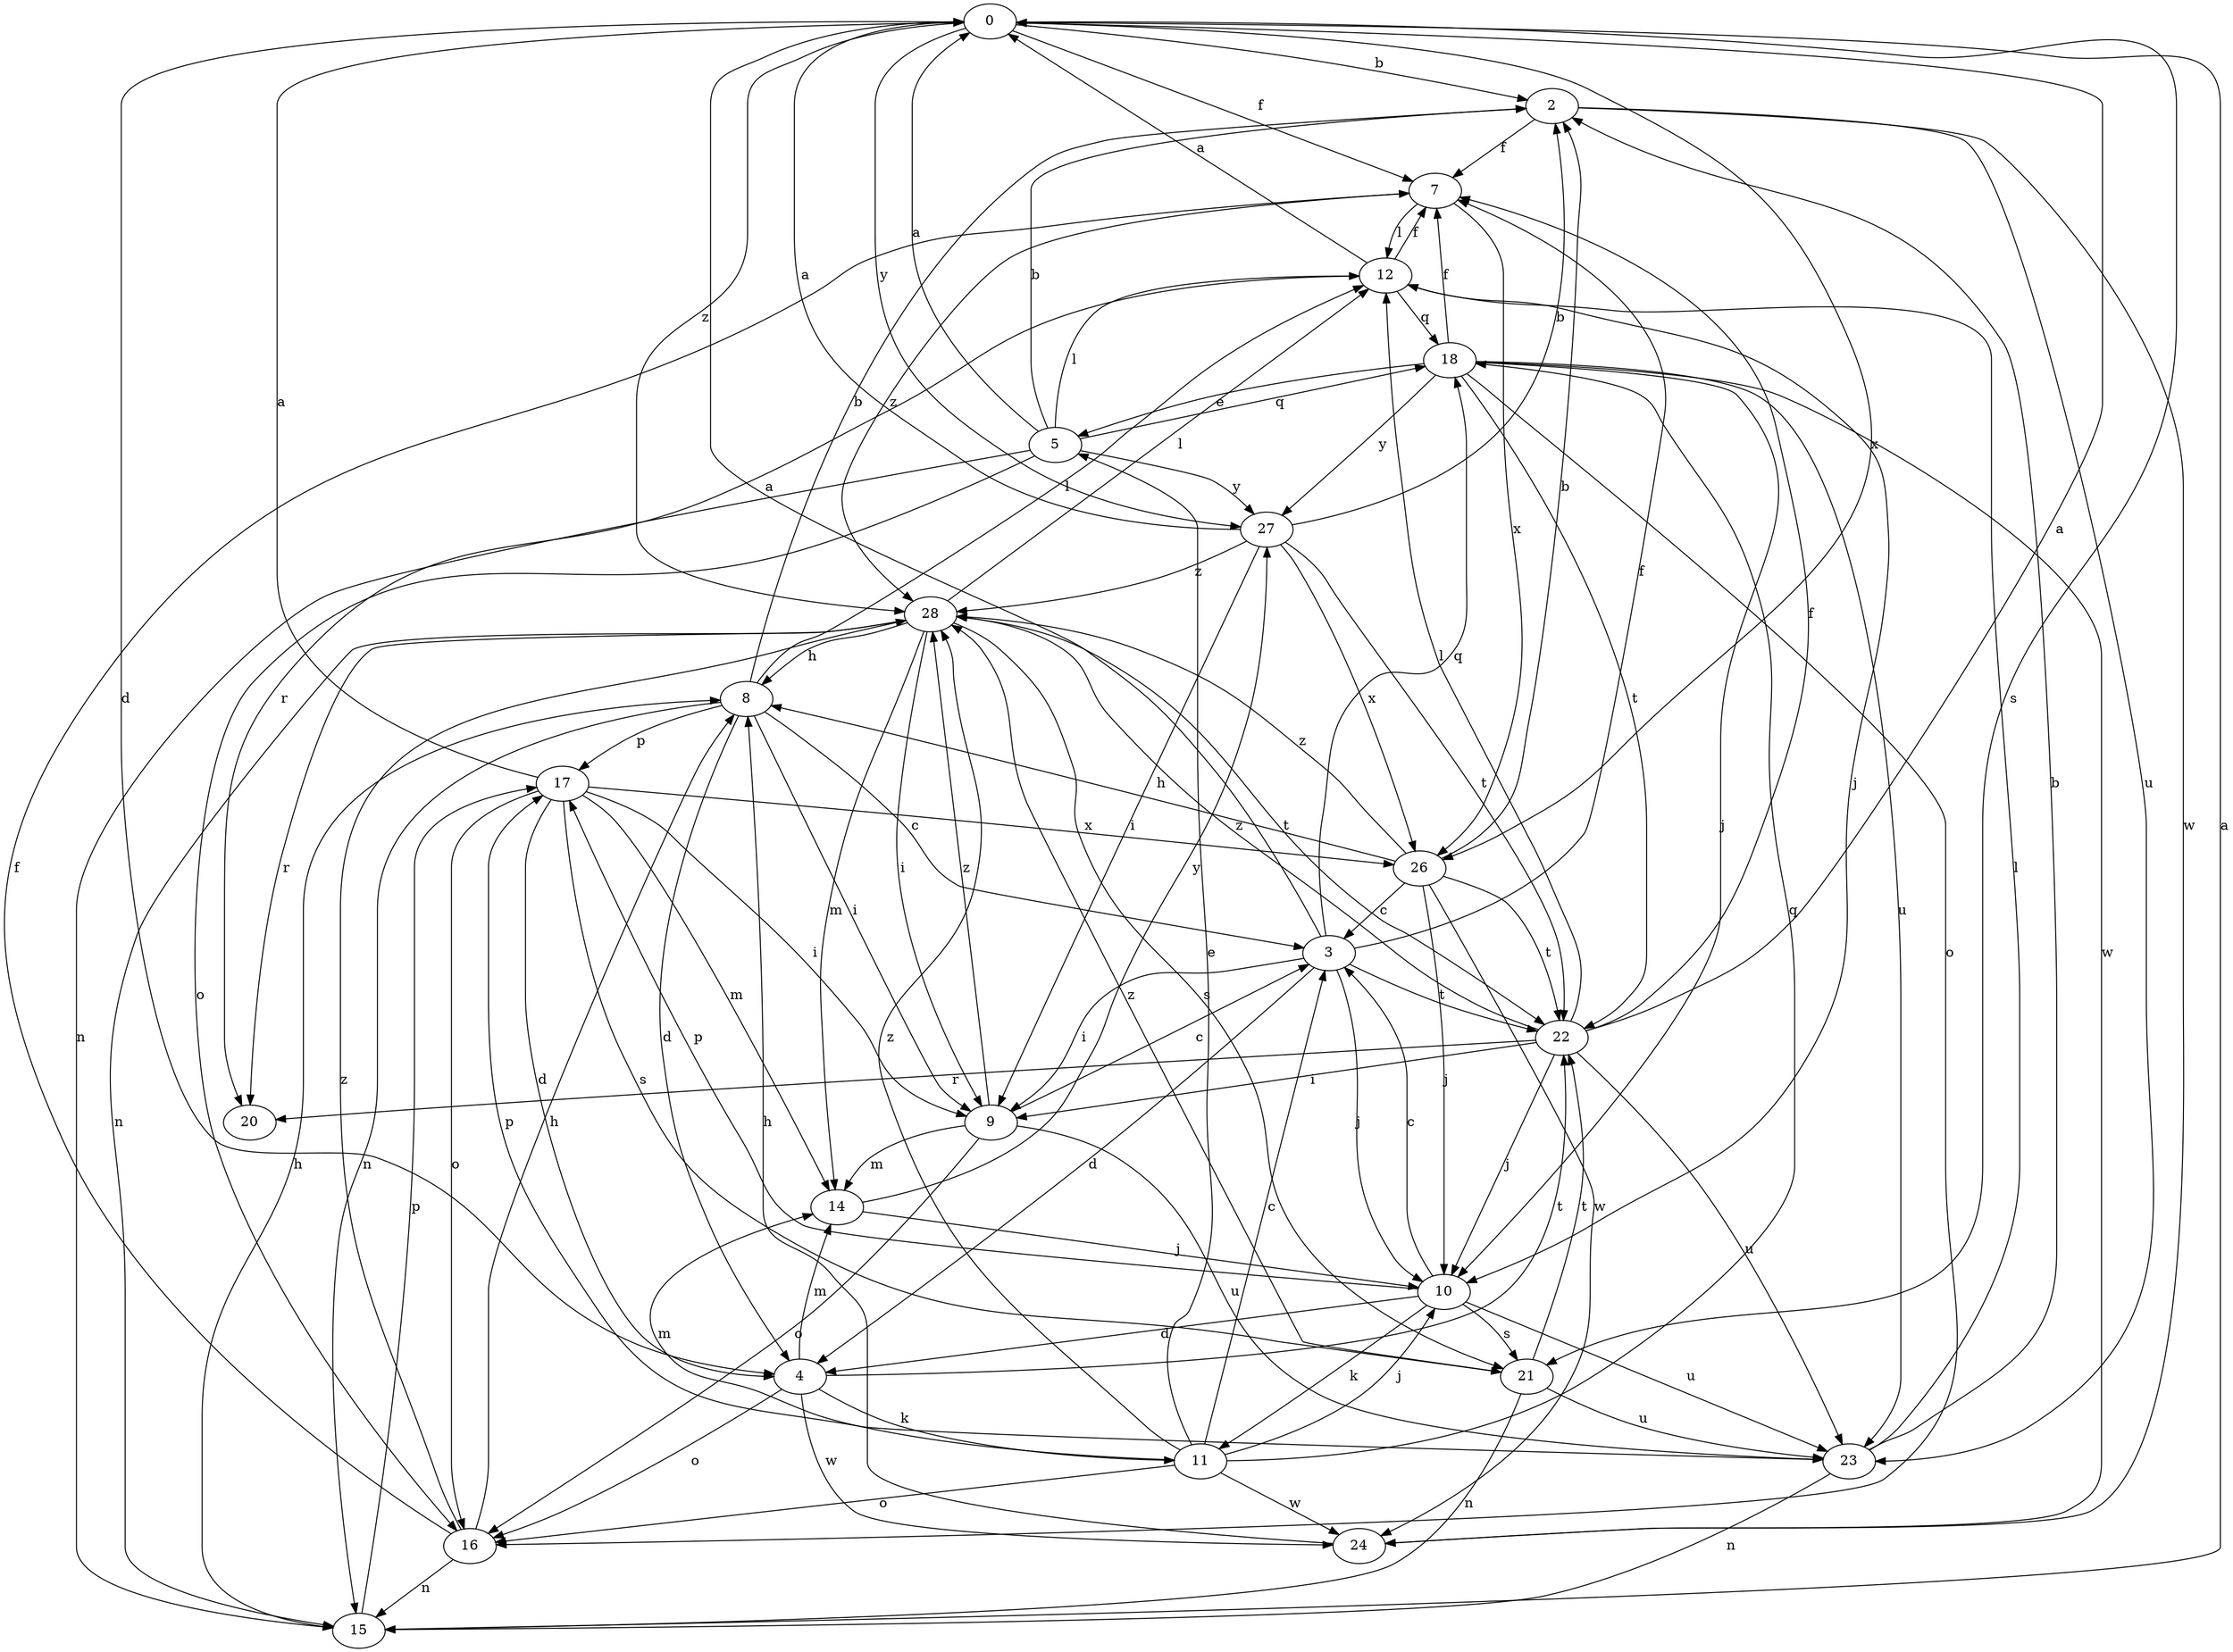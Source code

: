 strict digraph  {
0;
2;
3;
4;
5;
7;
8;
9;
10;
11;
12;
14;
15;
16;
17;
18;
20;
21;
22;
23;
24;
26;
27;
28;
0 -> 2  [label=b];
0 -> 4  [label=d];
0 -> 7  [label=f];
0 -> 21  [label=s];
0 -> 26  [label=x];
0 -> 27  [label=y];
0 -> 28  [label=z];
2 -> 7  [label=f];
2 -> 23  [label=u];
2 -> 24  [label=w];
3 -> 0  [label=a];
3 -> 4  [label=d];
3 -> 7  [label=f];
3 -> 9  [label=i];
3 -> 10  [label=j];
3 -> 18  [label=q];
3 -> 22  [label=t];
4 -> 11  [label=k];
4 -> 14  [label=m];
4 -> 16  [label=o];
4 -> 22  [label=t];
4 -> 24  [label=w];
5 -> 0  [label=a];
5 -> 2  [label=b];
5 -> 12  [label=l];
5 -> 15  [label=n];
5 -> 16  [label=o];
5 -> 18  [label=q];
5 -> 27  [label=y];
7 -> 12  [label=l];
7 -> 26  [label=x];
7 -> 28  [label=z];
8 -> 2  [label=b];
8 -> 3  [label=c];
8 -> 4  [label=d];
8 -> 9  [label=i];
8 -> 12  [label=l];
8 -> 15  [label=n];
8 -> 17  [label=p];
9 -> 3  [label=c];
9 -> 14  [label=m];
9 -> 16  [label=o];
9 -> 23  [label=u];
9 -> 28  [label=z];
10 -> 3  [label=c];
10 -> 4  [label=d];
10 -> 11  [label=k];
10 -> 17  [label=p];
10 -> 21  [label=s];
10 -> 23  [label=u];
11 -> 3  [label=c];
11 -> 5  [label=e];
11 -> 10  [label=j];
11 -> 14  [label=m];
11 -> 16  [label=o];
11 -> 18  [label=q];
11 -> 24  [label=w];
11 -> 28  [label=z];
12 -> 0  [label=a];
12 -> 7  [label=f];
12 -> 10  [label=j];
12 -> 18  [label=q];
12 -> 20  [label=r];
14 -> 10  [label=j];
14 -> 27  [label=y];
15 -> 0  [label=a];
15 -> 8  [label=h];
15 -> 17  [label=p];
16 -> 7  [label=f];
16 -> 8  [label=h];
16 -> 15  [label=n];
16 -> 28  [label=z];
17 -> 0  [label=a];
17 -> 4  [label=d];
17 -> 9  [label=i];
17 -> 14  [label=m];
17 -> 16  [label=o];
17 -> 21  [label=s];
17 -> 26  [label=x];
18 -> 5  [label=e];
18 -> 7  [label=f];
18 -> 10  [label=j];
18 -> 16  [label=o];
18 -> 22  [label=t];
18 -> 23  [label=u];
18 -> 24  [label=w];
18 -> 27  [label=y];
21 -> 15  [label=n];
21 -> 22  [label=t];
21 -> 23  [label=u];
21 -> 28  [label=z];
22 -> 0  [label=a];
22 -> 7  [label=f];
22 -> 9  [label=i];
22 -> 10  [label=j];
22 -> 12  [label=l];
22 -> 20  [label=r];
22 -> 23  [label=u];
22 -> 28  [label=z];
23 -> 2  [label=b];
23 -> 12  [label=l];
23 -> 15  [label=n];
23 -> 17  [label=p];
24 -> 8  [label=h];
26 -> 2  [label=b];
26 -> 3  [label=c];
26 -> 8  [label=h];
26 -> 10  [label=j];
26 -> 22  [label=t];
26 -> 24  [label=w];
26 -> 28  [label=z];
27 -> 0  [label=a];
27 -> 2  [label=b];
27 -> 9  [label=i];
27 -> 22  [label=t];
27 -> 26  [label=x];
27 -> 28  [label=z];
28 -> 8  [label=h];
28 -> 9  [label=i];
28 -> 12  [label=l];
28 -> 14  [label=m];
28 -> 15  [label=n];
28 -> 20  [label=r];
28 -> 21  [label=s];
28 -> 22  [label=t];
}
